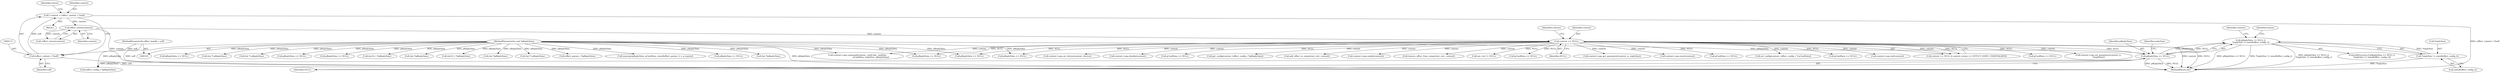 digraph "0_Android_073a80800f341325932c66818ce4302b312909a4@API" {
"1000229" [label="(Call,pReplyData == NULL ||\n *replySize != sizeof(effect_config_t))"];
"1000230" [label="(Call,pReplyData == NULL)"];
"1000107" [label="(MethodParameterIn,void *pReplyData)"];
"1000135" [label="(Call,context == NULL)"];
"1000125" [label="(Call,effect_exists(context))"];
"1000110" [label="(Call,* context = (effect_context_t *)self)"];
"1000112" [label="(Call,(effect_context_t *)self)"];
"1000102" [label="(MethodParameterIn,effect_handle_t self)"];
"1000233" [label="(Call,*replySize != sizeof(effect_config_t))"];
"1000363" [label="(Call,context->ops.disable(context))"];
"1000393" [label="(Call,pReplyData == NULL)"];
"1000140" [label="(Identifier,context)"];
"1000125" [label="(Call,effect_exists(context))"];
"1000218" [label="(Call,(int *) pReplyData)"];
"1000177" [label="(Call,(int *) pReplyData)"];
"1000479" [label="(Call,pCmdData == NULL)"];
"1000110" [label="(Call,* context = (effect_context_t *)self)"];
"1000236" [label="(Call,sizeof(effect_config_t))"];
"1000233" [label="(Call,*replySize != sizeof(effect_config_t))"];
"1000155" [label="(Call,pReplyData == NULL)"];
"1000496" [label="(Call,pReplyData == NULL)"];
"1000102" [label="(MethodParameterIn,effect_handle_t self)"];
"1000136" [label="(Identifier,context)"];
"1000228" [label="(ControlStructure,if (pReplyData == NULL ||\n *replySize != sizeof(effect_config_t)))"];
"1000255" [label="(Call,get_config(context, (effect_config_t *)pReplyData))"];
"1000231" [label="(Identifier,pReplyData)"];
"1000684" [label="(Call,add_effect_to_output(out_ctxt, context))"];
"1000112" [label="(Call,(effect_context_t *)self)"];
"1000311" [label="(Call,context->ops.enable(context))"];
"1000664" [label="(Call,remove_effect_from_output(out_ctxt, context))"];
"1000240" [label="(Identifier,status)"];
"1000661" [label="(Call,out_ctxt != NULL)"];
"1000202" [label="(Call,pReplyData == NULL)"];
"1000517" [label="(Call,(int32_t *)pReplyData)"];
"1000318" [label="(Call,(int *)pReplyData)"];
"1000230" [label="(Call,pReplyData == NULL)"];
"1000551" [label="(Call,pCmdData == NULL)"];
"1000326" [label="(Call,pReplyData == NULL)"];
"1000137" [label="(Identifier,NULL)"];
"1000535" [label="(Call,(int32_t *)pReplyData)"];
"1000634" [label="(Call,(int *)pReplyData)"];
"1000470" [label="(Call,context->ops.get_parameter(context, p, replySize))"];
"1000135" [label="(Call,context == NULL)"];
"1000268" [label="(Call,context->ops.reset(context))"];
"1000114" [label="(Identifier,self)"];
"1000124" [label="(Call,!effect_exists(context))"];
"1000118" [label="(Identifier,status)"];
"1000257" [label="(Call,(effect_config_t *)pReplyData)"];
"1000235" [label="(Identifier,replySize)"];
"1000185" [label="(Call,(int *) pReplyData)"];
"1000461" [label="(Call,(effect_param_t *)pReplyData)"];
"1000449" [label="(Call,memcpy(pReplyData, pCmdData, sizeof(effect_param_t) + q->psize))"];
"1000247" [label="(Identifier,context)"];
"1000126" [label="(Identifier,context)"];
"1000596" [label="(Call,pCmdData == NULL)"];
"1000600" [label="(Call,pReplyData == NULL)"];
"1000221" [label="(Call,set_config(context, (effect_config_t *) pCmdData))"];
"1000379" [label="(Call,pCmdData == NULL)"];
"1000701" [label="(Call,context->ops.command(context, cmdCode, cmdSize,\n                                          pCmdData, replySize, pReplyData))"];
"1000234" [label="(Call,*replySize)"];
"1000107" [label="(MethodParameterIn,void *pReplyData)"];
"1000229" [label="(Call,pReplyData == NULL ||\n *replySize != sizeof(effect_config_t))"];
"1000111" [label="(Identifier,context)"];
"1000370" [label="(Call,(int *)pReplyData)"];
"1000108" [label="(Block,)"];
"1000180" [label="(Call,context->ops.init(context))"];
"1000232" [label="(Identifier,NULL)"];
"1000134" [label="(Call,context == NULL || context->state == EFFECT_STATE_UNINITIALIZED)"];
"1000193" [label="(Call,pCmdData == NULL)"];
"1000538" [label="(Call,context->ops.set_parameter(context, p,\n *replySize))"];
"1000725" [label="(MethodReturn,int)"];
"1000274" [label="(Call,pReplyData == NULL)"];
"1000579" [label="(Call,context->ops.set_device(context, device))"];
"1000229" -> "1000228"  [label="AST: "];
"1000229" -> "1000230"  [label="CFG: "];
"1000229" -> "1000233"  [label="CFG: "];
"1000230" -> "1000229"  [label="AST: "];
"1000233" -> "1000229"  [label="AST: "];
"1000240" -> "1000229"  [label="CFG: "];
"1000247" -> "1000229"  [label="CFG: "];
"1000229" -> "1000725"  [label="DDG: *replySize != sizeof(effect_config_t)"];
"1000229" -> "1000725"  [label="DDG: pReplyData == NULL ||\n *replySize != sizeof(effect_config_t)"];
"1000229" -> "1000725"  [label="DDG: pReplyData == NULL"];
"1000230" -> "1000229"  [label="DDG: pReplyData"];
"1000230" -> "1000229"  [label="DDG: NULL"];
"1000233" -> "1000229"  [label="DDG: *replySize"];
"1000230" -> "1000232"  [label="CFG: "];
"1000231" -> "1000230"  [label="AST: "];
"1000232" -> "1000230"  [label="AST: "];
"1000235" -> "1000230"  [label="CFG: "];
"1000230" -> "1000725"  [label="DDG: pReplyData"];
"1000230" -> "1000725"  [label="DDG: NULL"];
"1000107" -> "1000230"  [label="DDG: pReplyData"];
"1000135" -> "1000230"  [label="DDG: NULL"];
"1000230" -> "1000257"  [label="DDG: pReplyData"];
"1000107" -> "1000101"  [label="AST: "];
"1000107" -> "1000725"  [label="DDG: pReplyData"];
"1000107" -> "1000155"  [label="DDG: pReplyData"];
"1000107" -> "1000177"  [label="DDG: pReplyData"];
"1000107" -> "1000185"  [label="DDG: pReplyData"];
"1000107" -> "1000202"  [label="DDG: pReplyData"];
"1000107" -> "1000218"  [label="DDG: pReplyData"];
"1000107" -> "1000257"  [label="DDG: pReplyData"];
"1000107" -> "1000274"  [label="DDG: pReplyData"];
"1000107" -> "1000318"  [label="DDG: pReplyData"];
"1000107" -> "1000326"  [label="DDG: pReplyData"];
"1000107" -> "1000370"  [label="DDG: pReplyData"];
"1000107" -> "1000393"  [label="DDG: pReplyData"];
"1000107" -> "1000449"  [label="DDG: pReplyData"];
"1000107" -> "1000461"  [label="DDG: pReplyData"];
"1000107" -> "1000496"  [label="DDG: pReplyData"];
"1000107" -> "1000517"  [label="DDG: pReplyData"];
"1000107" -> "1000535"  [label="DDG: pReplyData"];
"1000107" -> "1000600"  [label="DDG: pReplyData"];
"1000107" -> "1000634"  [label="DDG: pReplyData"];
"1000107" -> "1000701"  [label="DDG: pReplyData"];
"1000135" -> "1000134"  [label="AST: "];
"1000135" -> "1000137"  [label="CFG: "];
"1000136" -> "1000135"  [label="AST: "];
"1000137" -> "1000135"  [label="AST: "];
"1000140" -> "1000135"  [label="CFG: "];
"1000134" -> "1000135"  [label="CFG: "];
"1000135" -> "1000725"  [label="DDG: context"];
"1000135" -> "1000725"  [label="DDG: NULL"];
"1000135" -> "1000134"  [label="DDG: context"];
"1000135" -> "1000134"  [label="DDG: NULL"];
"1000125" -> "1000135"  [label="DDG: context"];
"1000135" -> "1000155"  [label="DDG: NULL"];
"1000135" -> "1000180"  [label="DDG: context"];
"1000135" -> "1000193"  [label="DDG: NULL"];
"1000135" -> "1000221"  [label="DDG: context"];
"1000135" -> "1000255"  [label="DDG: context"];
"1000135" -> "1000268"  [label="DDG: context"];
"1000135" -> "1000274"  [label="DDG: NULL"];
"1000135" -> "1000311"  [label="DDG: context"];
"1000135" -> "1000326"  [label="DDG: NULL"];
"1000135" -> "1000363"  [label="DDG: context"];
"1000135" -> "1000379"  [label="DDG: NULL"];
"1000135" -> "1000470"  [label="DDG: context"];
"1000135" -> "1000479"  [label="DDG: NULL"];
"1000135" -> "1000538"  [label="DDG: context"];
"1000135" -> "1000551"  [label="DDG: NULL"];
"1000135" -> "1000579"  [label="DDG: context"];
"1000135" -> "1000596"  [label="DDG: NULL"];
"1000135" -> "1000661"  [label="DDG: NULL"];
"1000135" -> "1000664"  [label="DDG: context"];
"1000135" -> "1000684"  [label="DDG: context"];
"1000135" -> "1000701"  [label="DDG: context"];
"1000125" -> "1000124"  [label="AST: "];
"1000125" -> "1000126"  [label="CFG: "];
"1000126" -> "1000125"  [label="AST: "];
"1000124" -> "1000125"  [label="CFG: "];
"1000125" -> "1000725"  [label="DDG: context"];
"1000125" -> "1000124"  [label="DDG: context"];
"1000110" -> "1000125"  [label="DDG: context"];
"1000110" -> "1000108"  [label="AST: "];
"1000110" -> "1000112"  [label="CFG: "];
"1000111" -> "1000110"  [label="AST: "];
"1000112" -> "1000110"  [label="AST: "];
"1000118" -> "1000110"  [label="CFG: "];
"1000110" -> "1000725"  [label="DDG: (effect_context_t *)self"];
"1000112" -> "1000110"  [label="DDG: self"];
"1000112" -> "1000114"  [label="CFG: "];
"1000113" -> "1000112"  [label="AST: "];
"1000114" -> "1000112"  [label="AST: "];
"1000112" -> "1000725"  [label="DDG: self"];
"1000102" -> "1000112"  [label="DDG: self"];
"1000102" -> "1000101"  [label="AST: "];
"1000102" -> "1000725"  [label="DDG: self"];
"1000233" -> "1000236"  [label="CFG: "];
"1000234" -> "1000233"  [label="AST: "];
"1000236" -> "1000233"  [label="AST: "];
"1000233" -> "1000725"  [label="DDG: *replySize"];
}

